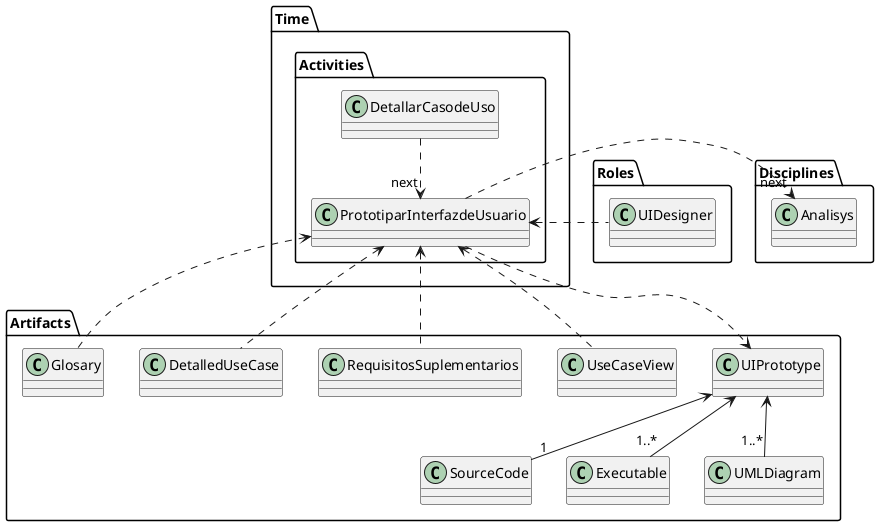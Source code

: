 @startuml

  set namespaceSeparator .
  
  Time.Activities.DetallarCasodeUso ..> "next" Time.Activities.PrototiparInterfazdeUsuario
  Time.Activities.PrototiparInterfazdeUsuario <.right. Roles.UIDesigner
  Time.Activities.PrototiparInterfazdeUsuario .right.> "next" Disciplines.Analisys
  
  Time.Activities.PrototiparInterfazdeUsuario <.. Artifacts.UseCaseView
  Time.Activities.PrototiparInterfazdeUsuario <.. Artifacts.RequisitosSuplementarios
  Time.Activities.PrototiparInterfazdeUsuario <.. Artifacts.DetalledUseCase
  Time.Activities.PrototiparInterfazdeUsuario <.. Artifacts.Glosary

  Time.Activities.PrototiparInterfazdeUsuario .> Artifacts.UIPrototype

  namespace Artifacts {
    UIPrototype <-- "1" Artifacts.SourceCode
    UIPrototype <-- "1..*" Artifacts.Executable
    UIPrototype <-- "1..*" UMLDiagram
  }

@enduml